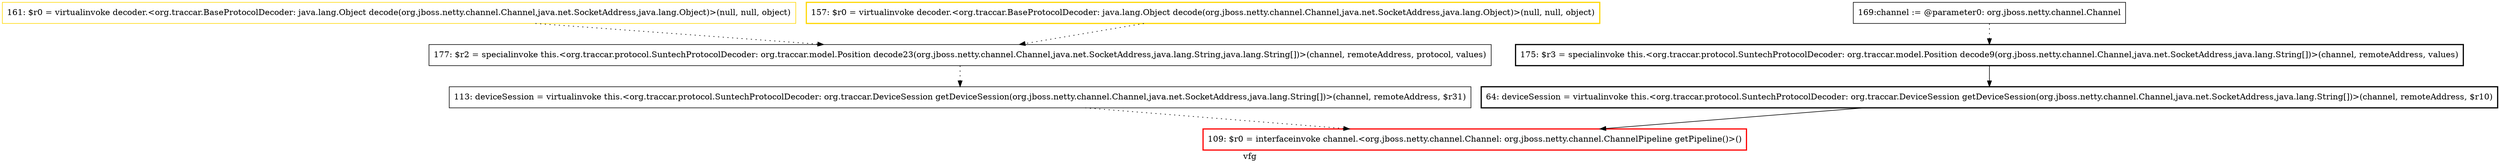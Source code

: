 digraph "vfg" {
    label="vfg";
node [shape=box];
"109: $r0 = interfaceinvoke channel.<org.jboss.netty.channel.Channel: org.jboss.netty.channel.ChannelPipeline getPipeline()>()" [style=bold] [color=red]
"113: deviceSession = virtualinvoke this.<org.traccar.protocol.SuntechProtocolDecoder: org.traccar.DeviceSession getDeviceSession(org.jboss.netty.channel.Channel,java.net.SocketAddress,java.lang.String[])>(channel, remoteAddress, $r31)"
"177: $r2 = specialinvoke this.<org.traccar.protocol.SuntechProtocolDecoder: org.traccar.model.Position decode23(org.jboss.netty.channel.Channel,java.net.SocketAddress,java.lang.String,java.lang.String[])>(channel, remoteAddress, protocol, values)"
"161: $r0 = virtualinvoke decoder.<org.traccar.BaseProtocolDecoder: java.lang.Object decode(org.jboss.netty.channel.Channel,java.net.SocketAddress,java.lang.Object)>(null, null, object)" [color=gold]
"157: $r0 = virtualinvoke decoder.<org.traccar.BaseProtocolDecoder: java.lang.Object decode(org.jboss.netty.channel.Channel,java.net.SocketAddress,java.lang.Object)>(null, null, object)" [style=bold] [color=gold]
"64: deviceSession = virtualinvoke this.<org.traccar.protocol.SuntechProtocolDecoder: org.traccar.DeviceSession getDeviceSession(org.jboss.netty.channel.Channel,java.net.SocketAddress,java.lang.String[])>(channel, remoteAddress, $r10)" [style=bold]
"175: $r3 = specialinvoke this.<org.traccar.protocol.SuntechProtocolDecoder: org.traccar.model.Position decode9(org.jboss.netty.channel.Channel,java.net.SocketAddress,java.lang.String[])>(channel, remoteAddress, values)" [style=bold]
"169:channel := @parameter0: org.jboss.netty.channel.Channel"->"175: $r3 = specialinvoke this.<org.traccar.protocol.SuntechProtocolDecoder: org.traccar.model.Position decode9(org.jboss.netty.channel.Channel,java.net.SocketAddress,java.lang.String[])>(channel, remoteAddress, values)" [style=dotted];

"113: deviceSession = virtualinvoke this.<org.traccar.protocol.SuntechProtocolDecoder: org.traccar.DeviceSession getDeviceSession(org.jboss.netty.channel.Channel,java.net.SocketAddress,java.lang.String[])>(channel, remoteAddress, $r31)"->"109: $r0 = interfaceinvoke channel.<org.jboss.netty.channel.Channel: org.jboss.netty.channel.ChannelPipeline getPipeline()>()" [style=dotted];

"64: deviceSession = virtualinvoke this.<org.traccar.protocol.SuntechProtocolDecoder: org.traccar.DeviceSession getDeviceSession(org.jboss.netty.channel.Channel,java.net.SocketAddress,java.lang.String[])>(channel, remoteAddress, $r10)"->"109: $r0 = interfaceinvoke channel.<org.jboss.netty.channel.Channel: org.jboss.netty.channel.ChannelPipeline getPipeline()>()";

"177: $r2 = specialinvoke this.<org.traccar.protocol.SuntechProtocolDecoder: org.traccar.model.Position decode23(org.jboss.netty.channel.Channel,java.net.SocketAddress,java.lang.String,java.lang.String[])>(channel, remoteAddress, protocol, values)"->"113: deviceSession = virtualinvoke this.<org.traccar.protocol.SuntechProtocolDecoder: org.traccar.DeviceSession getDeviceSession(org.jboss.netty.channel.Channel,java.net.SocketAddress,java.lang.String[])>(channel, remoteAddress, $r31)" [style=dotted];

"175: $r3 = specialinvoke this.<org.traccar.protocol.SuntechProtocolDecoder: org.traccar.model.Position decode9(org.jboss.netty.channel.Channel,java.net.SocketAddress,java.lang.String[])>(channel, remoteAddress, values)"->"64: deviceSession = virtualinvoke this.<org.traccar.protocol.SuntechProtocolDecoder: org.traccar.DeviceSession getDeviceSession(org.jboss.netty.channel.Channel,java.net.SocketAddress,java.lang.String[])>(channel, remoteAddress, $r10)";

"157: $r0 = virtualinvoke decoder.<org.traccar.BaseProtocolDecoder: java.lang.Object decode(org.jboss.netty.channel.Channel,java.net.SocketAddress,java.lang.Object)>(null, null, object)"->"177: $r2 = specialinvoke this.<org.traccar.protocol.SuntechProtocolDecoder: org.traccar.model.Position decode23(org.jboss.netty.channel.Channel,java.net.SocketAddress,java.lang.String,java.lang.String[])>(channel, remoteAddress, protocol, values)" [style=dotted];

"161: $r0 = virtualinvoke decoder.<org.traccar.BaseProtocolDecoder: java.lang.Object decode(org.jboss.netty.channel.Channel,java.net.SocketAddress,java.lang.Object)>(null, null, object)"->"177: $r2 = specialinvoke this.<org.traccar.protocol.SuntechProtocolDecoder: org.traccar.model.Position decode23(org.jboss.netty.channel.Channel,java.net.SocketAddress,java.lang.String,java.lang.String[])>(channel, remoteAddress, protocol, values)" [style=dotted];

}